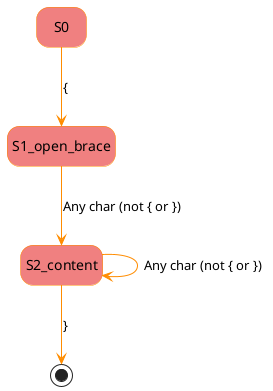 @startuml
hide empty description
skinparam state {
  BackgroundColor lightcoral
  ArrowColor darkorange
  BorderColor darkorange
}

state "S0" as S0_comment
state "S1_open_brace" as S1_comment
state "S2_content" as S2_comment
state "S3_close_brace" as S3_comment <<end>>

S0_comment --> S1_comment : {
S1_comment --> S2_comment : Any char (not { or })
S2_comment --> S2_comment : Any char (not { or })
S2_comment --> S3_comment : }
@enduml
